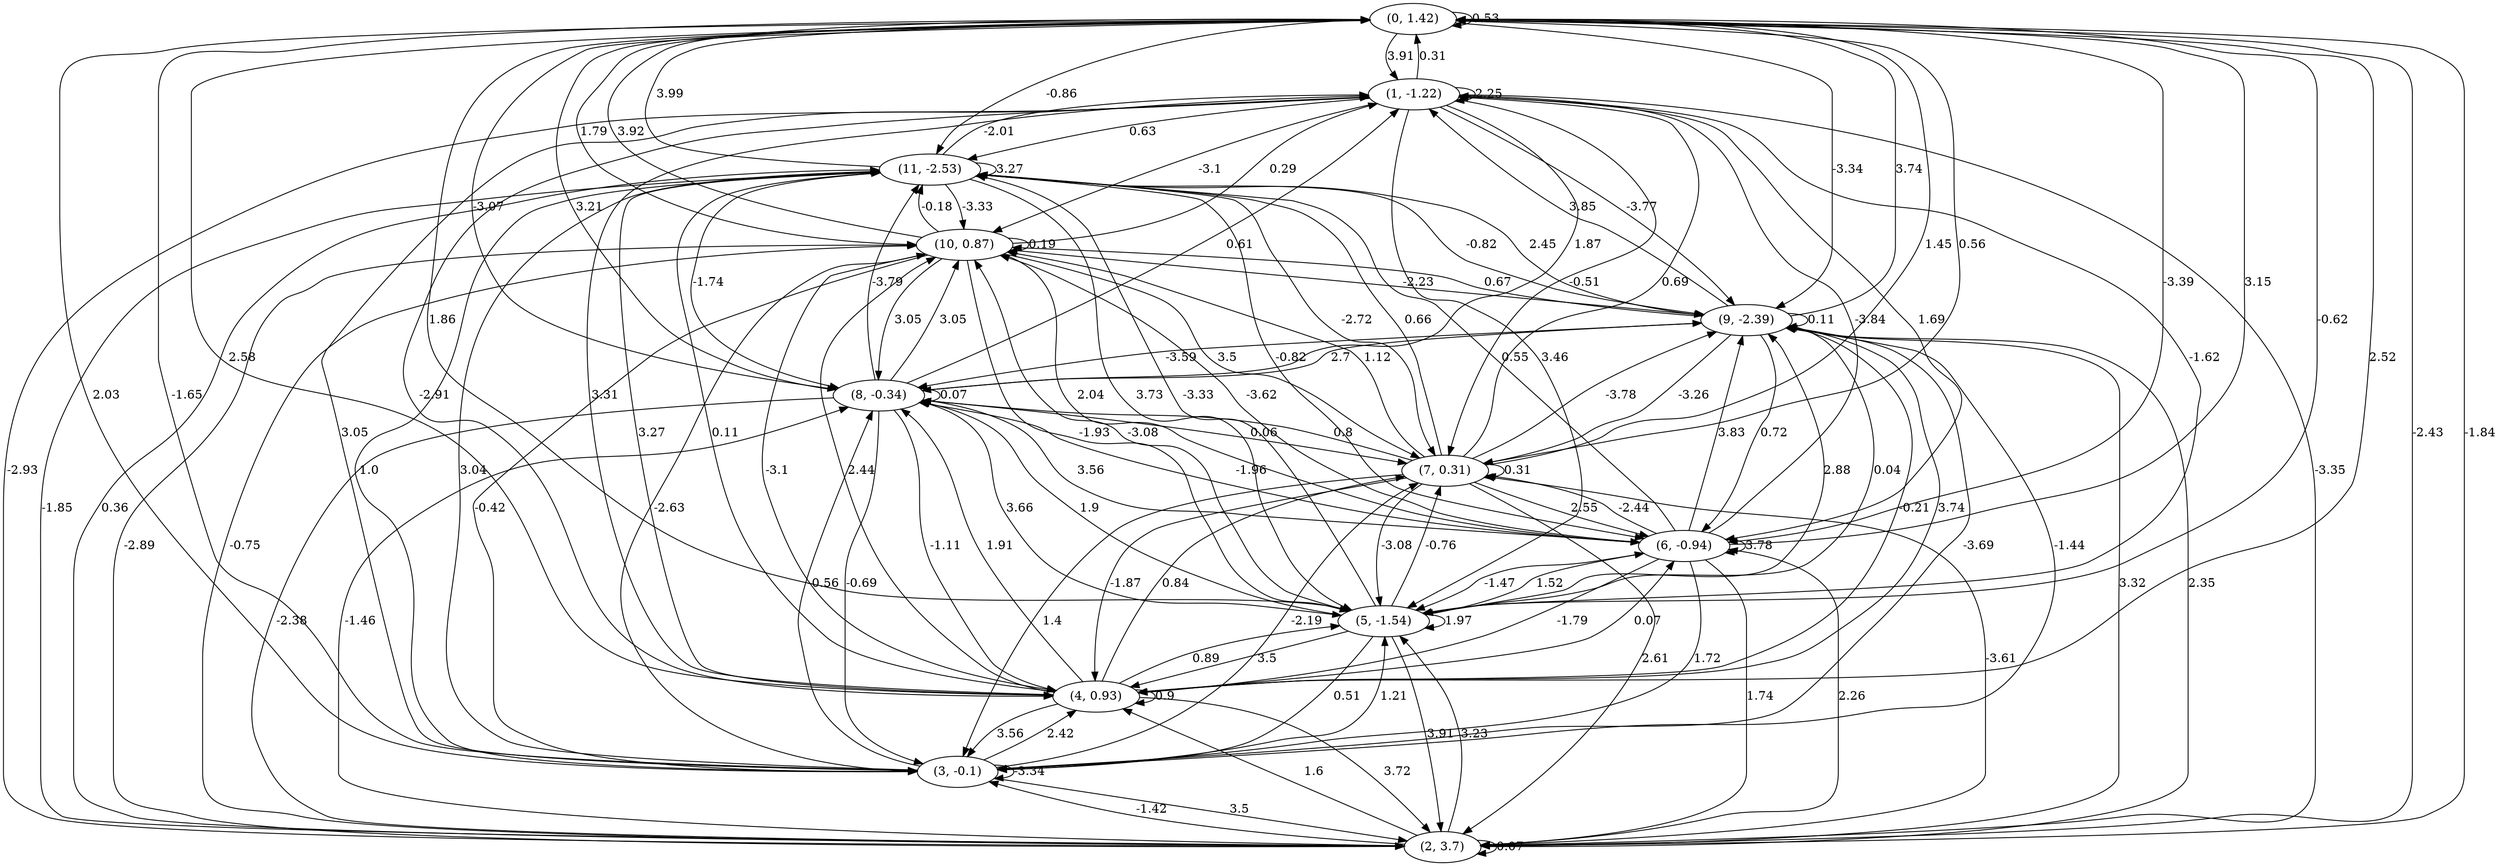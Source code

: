 digraph {
    0 [ label = "(0, 1.42)" ]
    1 [ label = "(1, -1.22)" ]
    2 [ label = "(2, 3.7)" ]
    3 [ label = "(3, -0.1)" ]
    4 [ label = "(4, 0.93)" ]
    5 [ label = "(5, -1.54)" ]
    6 [ label = "(6, -0.94)" ]
    7 [ label = "(7, 0.31)" ]
    8 [ label = "(8, -0.34)" ]
    9 [ label = "(9, -2.39)" ]
    10 [ label = "(10, 0.87)" ]
    11 [ label = "(11, -2.53)" ]
    0 -> 0 [ label = "0.53" ]
    1 -> 1 [ label = "2.25" ]
    2 -> 2 [ label = "0.07" ]
    3 -> 3 [ label = "-3.34" ]
    4 -> 4 [ label = "0.9" ]
    5 -> 5 [ label = "1.97" ]
    6 -> 6 [ label = "3.78" ]
    7 -> 7 [ label = "0.31" ]
    8 -> 8 [ label = "0.07" ]
    9 -> 9 [ label = "0.11" ]
    10 -> 10 [ label = "0.19" ]
    11 -> 11 [ label = "3.27" ]
    1 -> 0 [ label = "0.31" ]
    2 -> 0 [ label = "-1.84" ]
    3 -> 0 [ label = "-1.65" ]
    4 -> 0 [ label = "2.52" ]
    5 -> 0 [ label = "1.86" ]
    6 -> 0 [ label = "3.15" ]
    7 -> 0 [ label = "1.45" ]
    8 -> 0 [ label = "3.21" ]
    9 -> 0 [ label = "3.74" ]
    10 -> 0 [ label = "3.92" ]
    11 -> 0 [ label = "3.99" ]
    0 -> 1 [ label = "3.91" ]
    2 -> 1 [ label = "-2.93" ]
    4 -> 1 [ label = "3.31" ]
    5 -> 1 [ label = "-1.62" ]
    6 -> 1 [ label = "-3.84" ]
    7 -> 1 [ label = "0.69" ]
    8 -> 1 [ label = "0.61" ]
    9 -> 1 [ label = "3.85" ]
    10 -> 1 [ label = "0.29" ]
    11 -> 1 [ label = "-2.01" ]
    0 -> 2 [ label = "-2.43" ]
    1 -> 2 [ label = "-3.35" ]
    3 -> 2 [ label = "3.5" ]
    4 -> 2 [ label = "3.72" ]
    5 -> 2 [ label = "3.91" ]
    6 -> 2 [ label = "1.74" ]
    7 -> 2 [ label = "2.61" ]
    8 -> 2 [ label = "-2.38" ]
    9 -> 2 [ label = "3.32" ]
    10 -> 2 [ label = "-2.89" ]
    11 -> 2 [ label = "-1.85" ]
    0 -> 3 [ label = "2.03" ]
    1 -> 3 [ label = "3.05" ]
    2 -> 3 [ label = "-1.42" ]
    4 -> 3 [ label = "3.56" ]
    5 -> 3 [ label = "0.51" ]
    6 -> 3 [ label = "1.72" ]
    7 -> 3 [ label = "1.4" ]
    8 -> 3 [ label = "-0.69" ]
    9 -> 3 [ label = "-3.69" ]
    10 -> 3 [ label = "-0.42" ]
    11 -> 3 [ label = "1.0" ]
    0 -> 4 [ label = "2.58" ]
    1 -> 4 [ label = "-2.91" ]
    2 -> 4 [ label = "1.6" ]
    3 -> 4 [ label = "2.42" ]
    5 -> 4 [ label = "3.5" ]
    6 -> 4 [ label = "-1.79" ]
    7 -> 4 [ label = "-1.87" ]
    8 -> 4 [ label = "-1.11" ]
    9 -> 4 [ label = "-0.21" ]
    10 -> 4 [ label = "-3.1" ]
    11 -> 4 [ label = "3.27" ]
    0 -> 5 [ label = "-0.62" ]
    1 -> 5 [ label = "3.46" ]
    2 -> 5 [ label = "3.23" ]
    3 -> 5 [ label = "1.21" ]
    4 -> 5 [ label = "0.89" ]
    6 -> 5 [ label = "-1.47" ]
    7 -> 5 [ label = "-3.08" ]
    8 -> 5 [ label = "3.66" ]
    9 -> 5 [ label = "0.04" ]
    10 -> 5 [ label = "-1.93" ]
    11 -> 5 [ label = "3.73" ]
    0 -> 6 [ label = "-3.39" ]
    1 -> 6 [ label = "1.69" ]
    2 -> 6 [ label = "2.26" ]
    4 -> 6 [ label = "0.07" ]
    5 -> 6 [ label = "1.52" ]
    7 -> 6 [ label = "2.55" ]
    8 -> 6 [ label = "3.56" ]
    9 -> 6 [ label = "0.72" ]
    10 -> 6 [ label = "2.04" ]
    11 -> 6 [ label = "-0.82" ]
    0 -> 7 [ label = "0.56" ]
    1 -> 7 [ label = "-0.51" ]
    2 -> 7 [ label = "-3.61" ]
    3 -> 7 [ label = "-2.19" ]
    4 -> 7 [ label = "0.84" ]
    5 -> 7 [ label = "-0.76" ]
    6 -> 7 [ label = "-2.44" ]
    8 -> 7 [ label = "0.06" ]
    9 -> 7 [ label = "-3.26" ]
    10 -> 7 [ label = "3.5" ]
    11 -> 7 [ label = "-2.72" ]
    0 -> 8 [ label = "-3.07" ]
    1 -> 8 [ label = "1.87" ]
    2 -> 8 [ label = "-1.46" ]
    3 -> 8 [ label = "-0.56" ]
    4 -> 8 [ label = "1.91" ]
    5 -> 8 [ label = "1.9" ]
    6 -> 8 [ label = "-1.96" ]
    7 -> 8 [ label = "0.8" ]
    9 -> 8 [ label = "-3.59" ]
    10 -> 8 [ label = "3.05" ]
    11 -> 8 [ label = "-1.74" ]
    0 -> 9 [ label = "-3.34" ]
    1 -> 9 [ label = "-3.77" ]
    2 -> 9 [ label = "2.35" ]
    3 -> 9 [ label = "-1.44" ]
    4 -> 9 [ label = "3.74" ]
    5 -> 9 [ label = "2.88" ]
    6 -> 9 [ label = "3.83" ]
    7 -> 9 [ label = "-3.78" ]
    8 -> 9 [ label = "2.7" ]
    10 -> 9 [ label = "-2.23" ]
    11 -> 9 [ label = "-0.82" ]
    0 -> 10 [ label = "1.79" ]
    1 -> 10 [ label = "-3.1" ]
    2 -> 10 [ label = "-0.75" ]
    3 -> 10 [ label = "-2.63" ]
    4 -> 10 [ label = "2.44" ]
    5 -> 10 [ label = "-3.08" ]
    6 -> 10 [ label = "-3.62" ]
    7 -> 10 [ label = "1.12" ]
    8 -> 10 [ label = "3.05" ]
    9 -> 10 [ label = "0.67" ]
    11 -> 10 [ label = "-3.33" ]
    0 -> 11 [ label = "-0.86" ]
    1 -> 11 [ label = "0.63" ]
    2 -> 11 [ label = "0.36" ]
    3 -> 11 [ label = "3.04" ]
    4 -> 11 [ label = "0.11" ]
    5 -> 11 [ label = "-3.33" ]
    6 -> 11 [ label = "0.55" ]
    7 -> 11 [ label = "0.66" ]
    8 -> 11 [ label = "-3.79" ]
    9 -> 11 [ label = "2.45" ]
    10 -> 11 [ label = "-0.18" ]
}

